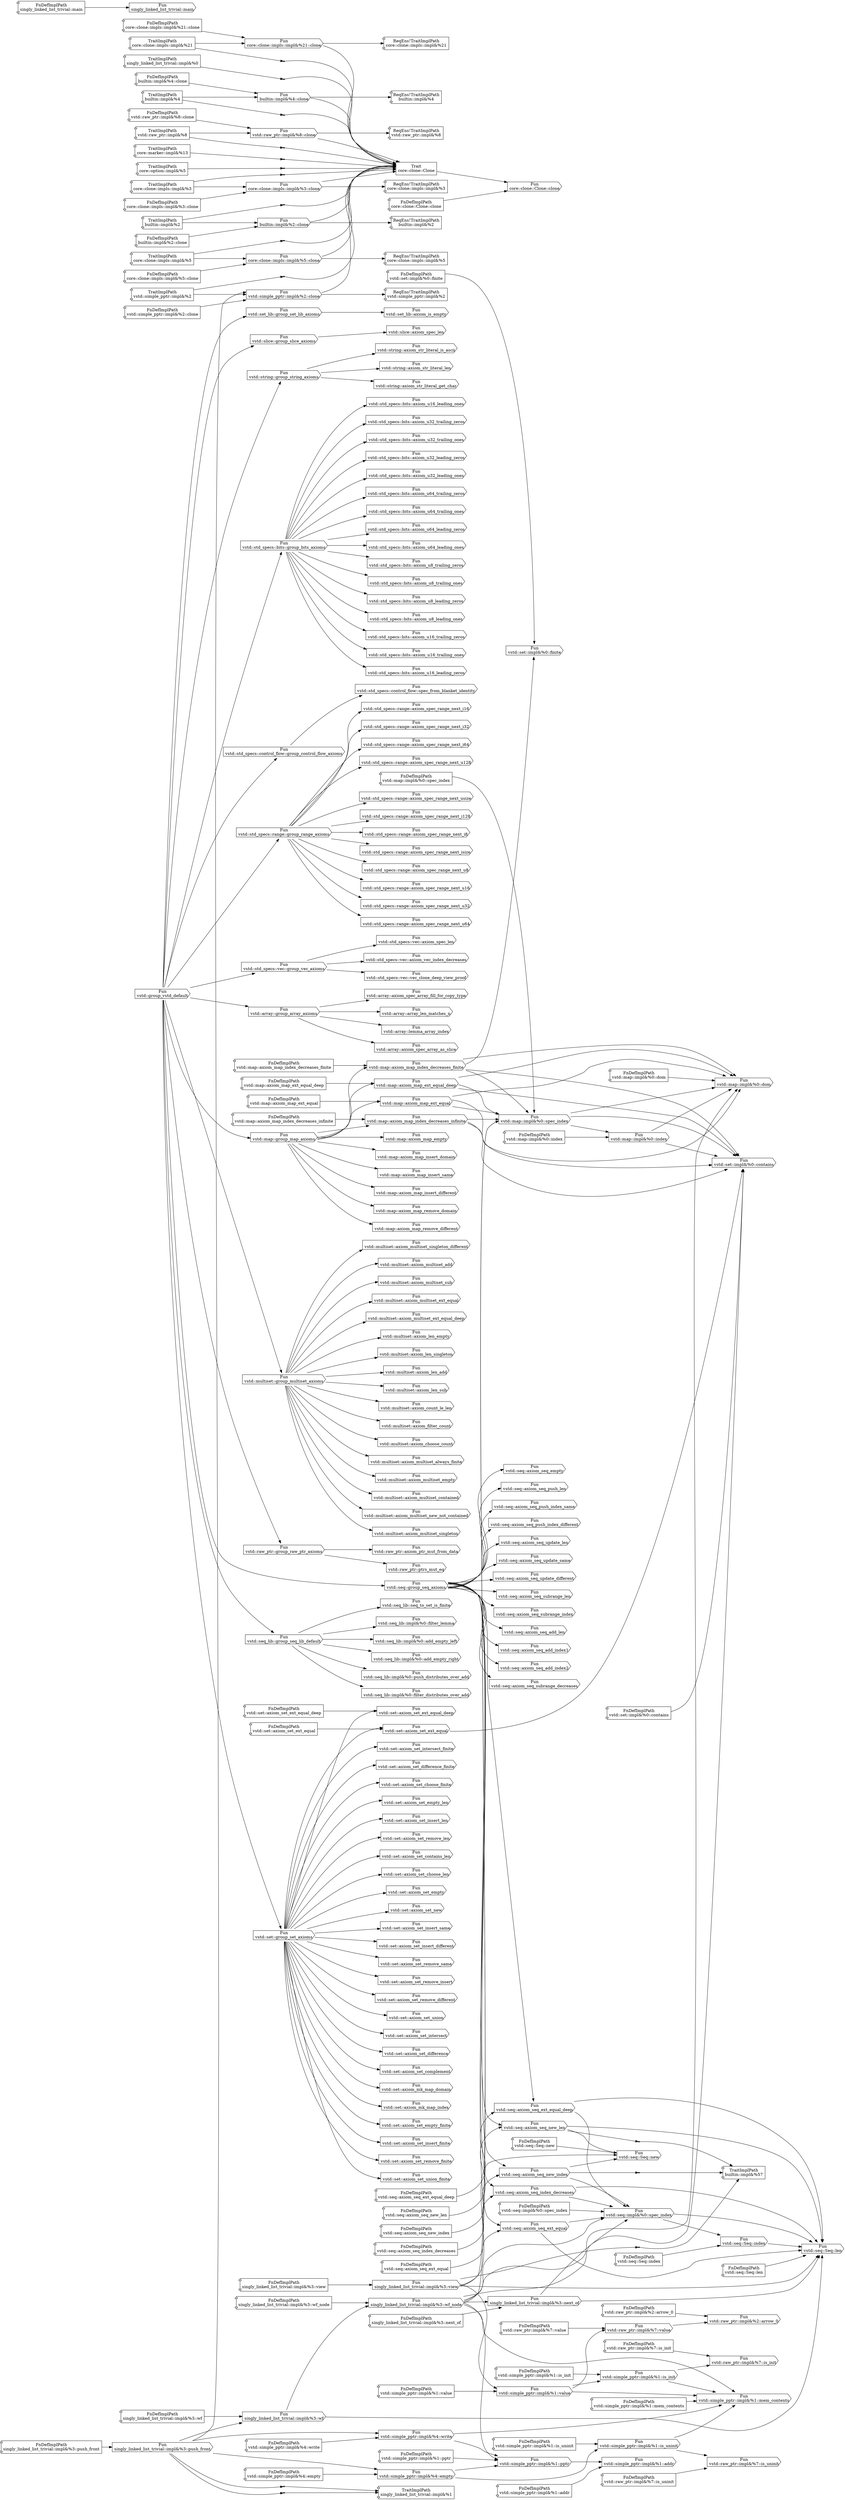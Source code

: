 digraph M {
  rankdir=LR;
  node [shape="box"];
  node_0 [margin=0.1, label="Fun\ncore::clone::impls::impl&%5::clone", shape="cds"]
  node_1 [margin=0.1, label="Fun\ncore::clone::Clone::clone", shape="cds"]
  node_2 [margin=0.1, label="Fun\ncore::clone::impls::impl&%21::clone", shape="cds"]
  node_3 [margin=0.1, label="Fun\ncore::clone::impls::impl&%3::clone", shape="cds"]
  node_4 [margin=0.1, label="Fun\nbuiltin::impl&%4::clone", shape="cds"]
  node_5 [margin=0.1, label="Fun\nbuiltin::impl&%2::clone", shape="cds"]
  node_6 [margin=0.1, label="Fun\nvstd::map::impl&%0::dom", shape="cds"]
  node_7 [margin=0.1, label="Fun\nvstd::map::impl&%0::index", shape="cds"]
  node_8 [margin=0.1, label="Fun\nvstd::map::axiom_map_index_decreases_finite", shape="cds"]
  node_9 [margin=0.1, label="Fun\nvstd::map::axiom_map_index_decreases_infinite", shape="cds"]
  node_10 [margin=0.1, label="Fun\nvstd::map::axiom_map_ext_equal", shape="cds"]
  node_11 [margin=0.1, label="Fun\nvstd::map::axiom_map_ext_equal_deep", shape="cds"]
  node_12 [margin=0.1, label="Fun\nvstd::raw_ptr::impl&%8::clone", shape="cds"]
  node_13 [margin=0.1, label="Fun\nvstd::seq::Seq::new", shape="cds"]
  node_14 [margin=0.1, label="Fun\nvstd::seq::Seq::len", shape="cds"]
  node_15 [margin=0.1, label="Fun\nvstd::seq::Seq::index", shape="cds"]
  node_16 [margin=0.1, label="Fun\nvstd::seq::axiom_seq_index_decreases", shape="cds"]
  node_17 [margin=0.1, label="Fun\nvstd::seq::axiom_seq_new_len", shape="cds"]
  node_18 [margin=0.1, label="Fun\nvstd::seq::axiom_seq_new_index", shape="cds"]
  node_19 [margin=0.1, label="Fun\nvstd::seq::axiom_seq_ext_equal", shape="cds"]
  node_20 [margin=0.1, label="Fun\nvstd::seq::axiom_seq_ext_equal_deep", shape="cds"]
  node_21 [margin=0.1, label="Fun\nvstd::set::impl&%0::contains", shape="cds"]
  node_22 [margin=0.1, label="Fun\nvstd::set::impl&%0::finite", shape="cds"]
  node_23 [margin=0.1, label="Fun\nvstd::set::axiom_set_ext_equal", shape="cds"]
  node_24 [margin=0.1, label="Fun\nvstd::set::axiom_set_ext_equal_deep", shape="cds"]
  node_25 [margin=0.1, label="Fun\nvstd::simple_pptr::impl&%1::addr", shape="cds"]
  node_26 [margin=0.1, label="Fun\nvstd::simple_pptr::impl&%1::mem_contents", shape="cds"]
  node_27 [margin=0.1, label="Fun\nvstd::simple_pptr::impl&%2::clone", shape="cds"]
  node_28 [margin=0.1, label="Fun\nvstd::simple_pptr::impl&%4::empty", shape="cds"]
  node_29 [margin=0.1, label="Fun\nvstd::simple_pptr::impl&%4::write", shape="cds"]
  node_30 [margin=0.1, label="Fun\nvstd::map::impl&%0::spec_index", shape="cds"]
  node_31 [margin=0.1, label="Fun\nvstd::raw_ptr::impl&%2::arrow_0", shape="cds"]
  node_32 [margin=0.1, label="Fun\nvstd::raw_ptr::impl&%7::is_init", shape="cds"]
  node_33 [margin=0.1, label="Fun\nvstd::raw_ptr::impl&%7::is_uninit", shape="cds"]
  node_34 [margin=0.1, label="Fun\nvstd::raw_ptr::impl&%7::value", shape="cds"]
  node_35 [margin=0.1, label="Fun\nvstd::seq::impl&%0::spec_index", shape="cds"]
  node_36 [margin=0.1, label="Fun\nvstd::simple_pptr::impl&%1::pptr", shape="cds"]
  node_37 [margin=0.1, label="Fun\nvstd::simple_pptr::impl&%1::is_init", shape="cds"]
  node_38 [margin=0.1, label="Fun\nvstd::simple_pptr::impl&%1::is_uninit", shape="cds"]
  node_39 [margin=0.1, label="Fun\nvstd::simple_pptr::impl&%1::value", shape="cds"]
  node_40 [margin=0.1, label="Fun\nsingly_linked_list_trivial::impl&%3::view", shape="cds"]
  node_41 [margin=0.1, label="Fun\nsingly_linked_list_trivial::impl&%3::next_of", shape="cds"]
  node_42 [margin=0.1, label="Fun\nsingly_linked_list_trivial::impl&%3::wf_node", shape="cds"]
  node_43 [margin=0.1, label="Fun\nsingly_linked_list_trivial::impl&%3::wf", shape="cds"]
  node_44 [margin=0.1, label="TraitImplPath\nvstd::raw_ptr::impl&%8", shape="component"]
  node_45 [margin=0.1, label="TraitImplPath\nvstd::simple_pptr::impl&%2", shape="component"]
  node_46 [margin=0.1, label="TraitImplPath\ncore::clone::impls::impl&%5", shape="component"]
  node_47 [margin=0.1, label="TraitImplPath\ncore::marker::impl&%13", shape="component"]
  node_48 [margin=0.1, label="TraitImplPath\ncore::clone::impls::impl&%3", shape="component"]
  node_49 [margin=0.1, label="TraitImplPath\ncore::clone::impls::impl&%21", shape="component"]
  node_50 [margin=0.1, label="TraitImplPath\ncore::option::impl&%5", shape="component"]
  node_51 [margin=0.1, label="TraitImplPath\nbuiltin::impl&%4", shape="component"]
  node_52 [margin=0.1, label="TraitImplPath\nbuiltin::impl&%2", shape="component"]
  node_53 [margin=0.1, label="TraitImplPath\nsingly_linked_list_trivial::impl&%0", shape="component"]
  node_54 [shape="point"]
  node_55 [margin=0.1, label="Trait\ncore::clone::Clone", shape="tab"]
  node_56 [shape="point"]
  node_57 [shape="point"]
  node_58 [shape="point"]
  node_59 [shape="point"]
  node_60 [shape="point"]
  node_61 [shape="point"]
  node_62 [shape="point"]
  node_63 [shape="point"]
  node_64 [shape="point"]
  node_65 [margin=0.1, label="FnDefImplPath\ncore::clone::impls::impl&%5::clone", shape="component"]
  node_66 [margin=0.1, label="ReqEns!TraitImplPath\ncore::clone::impls::impl&%5", shape="component"]
  node_67 [margin=0.1, label="FnDefImplPath\ncore::clone::Clone::clone", shape="component"]
  node_68 [margin=0.1, label="FnDefImplPath\ncore::clone::impls::impl&%21::clone", shape="component"]
  node_69 [margin=0.1, label="ReqEns!TraitImplPath\ncore::clone::impls::impl&%21", shape="component"]
  node_70 [margin=0.1, label="FnDefImplPath\ncore::clone::impls::impl&%3::clone", shape="component"]
  node_71 [margin=0.1, label="ReqEns!TraitImplPath\ncore::clone::impls::impl&%3", shape="component"]
  node_72 [margin=0.1, label="FnDefImplPath\nbuiltin::impl&%4::clone", shape="component"]
  node_73 [margin=0.1, label="ReqEns!TraitImplPath\nbuiltin::impl&%4", shape="component"]
  node_74 [margin=0.1, label="FnDefImplPath\nbuiltin::impl&%2::clone", shape="component"]
  node_75 [margin=0.1, label="ReqEns!TraitImplPath\nbuiltin::impl&%2", shape="component"]
  node_76 [margin=0.1, label="FnDefImplPath\nvstd::map::impl&%0::dom", shape="component"]
  node_77 [margin=0.1, label="FnDefImplPath\nvstd::map::impl&%0::index", shape="component"]
  node_78 [margin=0.1, label="FnDefImplPath\nvstd::map::impl&%0::spec_index", shape="component"]
  node_79 [margin=0.1, label="FnDefImplPath\nvstd::map::axiom_map_index_decreases_finite", shape="component"]
  node_80 [margin=0.1, label="FnDefImplPath\nvstd::map::axiom_map_index_decreases_infinite", shape="component"]
  node_81 [margin=0.1, label="FnDefImplPath\nvstd::map::axiom_map_ext_equal", shape="component"]
  node_82 [margin=0.1, label="FnDefImplPath\nvstd::map::axiom_map_ext_equal_deep", shape="component"]
  node_83 [margin=0.1, label="FnDefImplPath\nvstd::raw_ptr::impl&%2::arrow_0", shape="component"]
  node_84 [margin=0.1, label="FnDefImplPath\nvstd::raw_ptr::impl&%7::is_init", shape="component"]
  node_85 [margin=0.1, label="FnDefImplPath\nvstd::raw_ptr::impl&%7::is_uninit", shape="component"]
  node_86 [margin=0.1, label="FnDefImplPath\nvstd::raw_ptr::impl&%7::value", shape="component"]
  node_87 [margin=0.1, label="FnDefImplPath\nvstd::raw_ptr::impl&%8::clone", shape="component"]
  node_88 [margin=0.1, label="ReqEns!TraitImplPath\nvstd::raw_ptr::impl&%8", shape="component"]
  node_89 [margin=0.1, label="FnDefImplPath\nvstd::seq::Seq::new", shape="component"]
  node_90 [margin=0.1, label="FnDefImplPath\nvstd::seq::Seq::len", shape="component"]
  node_91 [margin=0.1, label="FnDefImplPath\nvstd::seq::Seq::index", shape="component"]
  node_92 [margin=0.1, label="FnDefImplPath\nvstd::seq::impl&%0::spec_index", shape="component"]
  node_93 [margin=0.1, label="FnDefImplPath\nvstd::seq::axiom_seq_index_decreases", shape="component"]
  node_94 [margin=0.1, label="FnDefImplPath\nvstd::seq::axiom_seq_new_len", shape="component"]
  node_95 [shape="point"]
  node_96 [margin=0.1, label="TraitImplPath\nbuiltin::impl&%57", shape="component"]
  node_97 [margin=0.1, label="FnDefImplPath\nvstd::seq::axiom_seq_new_index", shape="component"]
  node_98 [shape="point"]
  node_99 [margin=0.1, label="FnDefImplPath\nvstd::seq::axiom_seq_ext_equal", shape="component"]
  node_100 [margin=0.1, label="FnDefImplPath\nvstd::seq::axiom_seq_ext_equal_deep", shape="component"]
  node_101 [margin=0.1, label="FnDefImplPath\nvstd::set::impl&%0::contains", shape="component"]
  node_102 [margin=0.1, label="FnDefImplPath\nvstd::set::impl&%0::finite", shape="component"]
  node_103 [margin=0.1, label="FnDefImplPath\nvstd::set::axiom_set_ext_equal", shape="component"]
  node_104 [margin=0.1, label="FnDefImplPath\nvstd::set::axiom_set_ext_equal_deep", shape="component"]
  node_105 [margin=0.1, label="FnDefImplPath\nvstd::simple_pptr::impl&%1::pptr", shape="component"]
  node_106 [margin=0.1, label="FnDefImplPath\nvstd::simple_pptr::impl&%1::addr", shape="component"]
  node_107 [margin=0.1, label="FnDefImplPath\nvstd::simple_pptr::impl&%1::mem_contents", shape="component"]
  node_108 [margin=0.1, label="FnDefImplPath\nvstd::simple_pptr::impl&%1::is_init", shape="component"]
  node_109 [margin=0.1, label="FnDefImplPath\nvstd::simple_pptr::impl&%1::is_uninit", shape="component"]
  node_110 [margin=0.1, label="FnDefImplPath\nvstd::simple_pptr::impl&%1::value", shape="component"]
  node_111 [margin=0.1, label="FnDefImplPath\nvstd::simple_pptr::impl&%2::clone", shape="component"]
  node_112 [margin=0.1, label="ReqEns!TraitImplPath\nvstd::simple_pptr::impl&%2", shape="component"]
  node_113 [margin=0.1, label="FnDefImplPath\nvstd::simple_pptr::impl&%4::empty", shape="component"]
  node_114 [margin=0.1, label="FnDefImplPath\nvstd::simple_pptr::impl&%4::write", shape="component"]
  node_115 [margin=0.1, label="FnDefImplPath\nsingly_linked_list_trivial::impl&%3::view", shape="component"]
  node_116 [shape="point"]
  node_117 [margin=0.1, label="FnDefImplPath\nsingly_linked_list_trivial::impl&%3::next_of", shape="component"]
  node_118 [margin=0.1, label="FnDefImplPath\nsingly_linked_list_trivial::impl&%3::wf_node", shape="component"]
  node_119 [margin=0.1, label="FnDefImplPath\nsingly_linked_list_trivial::impl&%3::wf", shape="component"]
  node_120 [margin=0.1, label="Fun\nsingly_linked_list_trivial::impl&%3::push_front", shape="cds"]
  node_121 [margin=0.1, label="FnDefImplPath\nsingly_linked_list_trivial::impl&%3::push_front", shape="component"]
  node_122 [shape="point"]
  node_123 [margin=0.1, label="TraitImplPath\nsingly_linked_list_trivial::impl&%1", shape="component"]
  node_124 [shape="point"]
  node_125 [margin=0.1, label="Fun\nsingly_linked_list_trivial::main", shape="cds"]
  node_126 [margin=0.1, label="FnDefImplPath\nsingly_linked_list_trivial::main", shape="component"]
  node_127 [margin=0.1, label="Fun\nvstd::array::group_array_axioms", shape="cds"]
  node_128 [margin=0.1, label="Fun\nvstd::array::array_len_matches_n", shape="cds"]
  node_129 [margin=0.1, label="Fun\nvstd::array::lemma_array_index", shape="cds"]
  node_130 [margin=0.1, label="Fun\nvstd::array::axiom_spec_array_as_slice", shape="cds"]
  node_131 [margin=0.1, label="Fun\nvstd::array::axiom_spec_array_fill_for_copy_type", shape="cds"]
  node_132 [margin=0.1, label="Fun\nvstd::map::group_map_axioms", shape="cds"]
  node_133 [margin=0.1, label="Fun\nvstd::map::axiom_map_empty", shape="cds"]
  node_134 [margin=0.1, label="Fun\nvstd::map::axiom_map_insert_domain", shape="cds"]
  node_135 [margin=0.1, label="Fun\nvstd::map::axiom_map_insert_same", shape="cds"]
  node_136 [margin=0.1, label="Fun\nvstd::map::axiom_map_insert_different", shape="cds"]
  node_137 [margin=0.1, label="Fun\nvstd::map::axiom_map_remove_domain", shape="cds"]
  node_138 [margin=0.1, label="Fun\nvstd::map::axiom_map_remove_different", shape="cds"]
  node_139 [margin=0.1, label="Fun\nvstd::multiset::group_multiset_axioms", shape="cds"]
  node_140 [margin=0.1, label="Fun\nvstd::multiset::axiom_multiset_empty", shape="cds"]
  node_141 [margin=0.1, label="Fun\nvstd::multiset::axiom_multiset_contained", shape="cds"]
  node_142 [margin=0.1, label="Fun\nvstd::multiset::axiom_multiset_new_not_contained", shape="cds"]
  node_143 [margin=0.1, label="Fun\nvstd::multiset::axiom_multiset_singleton", shape="cds"]
  node_144 [margin=0.1, label="Fun\nvstd::multiset::axiom_multiset_singleton_different", shape="cds"]
  node_145 [margin=0.1, label="Fun\nvstd::multiset::axiom_multiset_add", shape="cds"]
  node_146 [margin=0.1, label="Fun\nvstd::multiset::axiom_multiset_sub", shape="cds"]
  node_147 [margin=0.1, label="Fun\nvstd::multiset::axiom_multiset_ext_equal", shape="cds"]
  node_148 [margin=0.1, label="Fun\nvstd::multiset::axiom_multiset_ext_equal_deep", shape="cds"]
  node_149 [margin=0.1, label="Fun\nvstd::multiset::axiom_len_empty", shape="cds"]
  node_150 [margin=0.1, label="Fun\nvstd::multiset::axiom_len_singleton", shape="cds"]
  node_151 [margin=0.1, label="Fun\nvstd::multiset::axiom_len_add", shape="cds"]
  node_152 [margin=0.1, label="Fun\nvstd::multiset::axiom_len_sub", shape="cds"]
  node_153 [margin=0.1, label="Fun\nvstd::multiset::axiom_count_le_len", shape="cds"]
  node_154 [margin=0.1, label="Fun\nvstd::multiset::axiom_filter_count", shape="cds"]
  node_155 [margin=0.1, label="Fun\nvstd::multiset::axiom_choose_count", shape="cds"]
  node_156 [margin=0.1, label="Fun\nvstd::multiset::axiom_multiset_always_finite", shape="cds"]
  node_157 [margin=0.1, label="Fun\nvstd::raw_ptr::group_raw_ptr_axioms", shape="cds"]
  node_158 [margin=0.1, label="Fun\nvstd::raw_ptr::axiom_ptr_mut_from_data", shape="cds"]
  node_159 [margin=0.1, label="Fun\nvstd::raw_ptr::ptrs_mut_eq", shape="cds"]
  node_160 [margin=0.1, label="Fun\nvstd::seq::group_seq_axioms", shape="cds"]
  node_161 [margin=0.1, label="Fun\nvstd::seq::axiom_seq_subrange_decreases", shape="cds"]
  node_162 [margin=0.1, label="Fun\nvstd::seq::axiom_seq_empty", shape="cds"]
  node_163 [margin=0.1, label="Fun\nvstd::seq::axiom_seq_push_len", shape="cds"]
  node_164 [margin=0.1, label="Fun\nvstd::seq::axiom_seq_push_index_same", shape="cds"]
  node_165 [margin=0.1, label="Fun\nvstd::seq::axiom_seq_push_index_different", shape="cds"]
  node_166 [margin=0.1, label="Fun\nvstd::seq::axiom_seq_update_len", shape="cds"]
  node_167 [margin=0.1, label="Fun\nvstd::seq::axiom_seq_update_same", shape="cds"]
  node_168 [margin=0.1, label="Fun\nvstd::seq::axiom_seq_update_different", shape="cds"]
  node_169 [margin=0.1, label="Fun\nvstd::seq::axiom_seq_subrange_len", shape="cds"]
  node_170 [margin=0.1, label="Fun\nvstd::seq::axiom_seq_subrange_index", shape="cds"]
  node_171 [margin=0.1, label="Fun\nvstd::seq::axiom_seq_add_len", shape="cds"]
  node_172 [margin=0.1, label="Fun\nvstd::seq::axiom_seq_add_index1", shape="cds"]
  node_173 [margin=0.1, label="Fun\nvstd::seq::axiom_seq_add_index2", shape="cds"]
  node_174 [margin=0.1, label="Fun\nvstd::seq_lib::group_seq_lib_default", shape="cds"]
  node_175 [margin=0.1, label="Fun\nvstd::seq_lib::impl&%0::filter_lemma", shape="cds"]
  node_176 [margin=0.1, label="Fun\nvstd::seq_lib::impl&%0::add_empty_left", shape="cds"]
  node_177 [margin=0.1, label="Fun\nvstd::seq_lib::impl&%0::add_empty_right", shape="cds"]
  node_178 [margin=0.1, label="Fun\nvstd::seq_lib::impl&%0::push_distributes_over_add", shape="cds"]
  node_179 [margin=0.1, label="Fun\nvstd::seq_lib::impl&%0::filter_distributes_over_add", shape="cds"]
  node_180 [margin=0.1, label="Fun\nvstd::seq_lib::seq_to_set_is_finite", shape="cds"]
  node_181 [margin=0.1, label="Fun\nvstd::set::group_set_axioms", shape="cds"]
  node_182 [margin=0.1, label="Fun\nvstd::set::axiom_set_empty", shape="cds"]
  node_183 [margin=0.1, label="Fun\nvstd::set::axiom_set_new", shape="cds"]
  node_184 [margin=0.1, label="Fun\nvstd::set::axiom_set_insert_same", shape="cds"]
  node_185 [margin=0.1, label="Fun\nvstd::set::axiom_set_insert_different", shape="cds"]
  node_186 [margin=0.1, label="Fun\nvstd::set::axiom_set_remove_same", shape="cds"]
  node_187 [margin=0.1, label="Fun\nvstd::set::axiom_set_remove_insert", shape="cds"]
  node_188 [margin=0.1, label="Fun\nvstd::set::axiom_set_remove_different", shape="cds"]
  node_189 [margin=0.1, label="Fun\nvstd::set::axiom_set_union", shape="cds"]
  node_190 [margin=0.1, label="Fun\nvstd::set::axiom_set_intersect", shape="cds"]
  node_191 [margin=0.1, label="Fun\nvstd::set::axiom_set_difference", shape="cds"]
  node_192 [margin=0.1, label="Fun\nvstd::set::axiom_set_complement", shape="cds"]
  node_193 [margin=0.1, label="Fun\nvstd::set::axiom_mk_map_domain", shape="cds"]
  node_194 [margin=0.1, label="Fun\nvstd::set::axiom_mk_map_index", shape="cds"]
  node_195 [margin=0.1, label="Fun\nvstd::set::axiom_set_empty_finite", shape="cds"]
  node_196 [margin=0.1, label="Fun\nvstd::set::axiom_set_insert_finite", shape="cds"]
  node_197 [margin=0.1, label="Fun\nvstd::set::axiom_set_remove_finite", shape="cds"]
  node_198 [margin=0.1, label="Fun\nvstd::set::axiom_set_union_finite", shape="cds"]
  node_199 [margin=0.1, label="Fun\nvstd::set::axiom_set_intersect_finite", shape="cds"]
  node_200 [margin=0.1, label="Fun\nvstd::set::axiom_set_difference_finite", shape="cds"]
  node_201 [margin=0.1, label="Fun\nvstd::set::axiom_set_choose_finite", shape="cds"]
  node_202 [margin=0.1, label="Fun\nvstd::set::axiom_set_empty_len", shape="cds"]
  node_203 [margin=0.1, label="Fun\nvstd::set::axiom_set_insert_len", shape="cds"]
  node_204 [margin=0.1, label="Fun\nvstd::set::axiom_set_remove_len", shape="cds"]
  node_205 [margin=0.1, label="Fun\nvstd::set::axiom_set_contains_len", shape="cds"]
  node_206 [margin=0.1, label="Fun\nvstd::set::axiom_set_choose_len", shape="cds"]
  node_207 [margin=0.1, label="Fun\nvstd::set_lib::group_set_lib_axioms", shape="cds"]
  node_208 [margin=0.1, label="Fun\nvstd::set_lib::axiom_is_empty", shape="cds"]
  node_209 [margin=0.1, label="Fun\nvstd::slice::group_slice_axioms", shape="cds"]
  node_210 [margin=0.1, label="Fun\nvstd::slice::axiom_spec_len", shape="cds"]
  node_211 [margin=0.1, label="Fun\nvstd::string::group_string_axioms", shape="cds"]
  node_212 [margin=0.1, label="Fun\nvstd::string::axiom_str_literal_is_ascii", shape="cds"]
  node_213 [margin=0.1, label="Fun\nvstd::string::axiom_str_literal_len", shape="cds"]
  node_214 [margin=0.1, label="Fun\nvstd::string::axiom_str_literal_get_char", shape="cds"]
  node_215 [margin=0.1, label="Fun\nvstd::std_specs::bits::group_bits_axioms", shape="cds"]
  node_216 [margin=0.1, label="Fun\nvstd::std_specs::bits::axiom_u8_trailing_zeros", shape="cds"]
  node_217 [margin=0.1, label="Fun\nvstd::std_specs::bits::axiom_u8_trailing_ones", shape="cds"]
  node_218 [margin=0.1, label="Fun\nvstd::std_specs::bits::axiom_u8_leading_zeros", shape="cds"]
  node_219 [margin=0.1, label="Fun\nvstd::std_specs::bits::axiom_u8_leading_ones", shape="cds"]
  node_220 [margin=0.1, label="Fun\nvstd::std_specs::bits::axiom_u16_trailing_zeros", shape="cds"]
  node_221 [margin=0.1, label="Fun\nvstd::std_specs::bits::axiom_u16_trailing_ones", shape="cds"]
  node_222 [margin=0.1, label="Fun\nvstd::std_specs::bits::axiom_u16_leading_zeros", shape="cds"]
  node_223 [margin=0.1, label="Fun\nvstd::std_specs::bits::axiom_u16_leading_ones", shape="cds"]
  node_224 [margin=0.1, label="Fun\nvstd::std_specs::bits::axiom_u32_trailing_zeros", shape="cds"]
  node_225 [margin=0.1, label="Fun\nvstd::std_specs::bits::axiom_u32_trailing_ones", shape="cds"]
  node_226 [margin=0.1, label="Fun\nvstd::std_specs::bits::axiom_u32_leading_zeros", shape="cds"]
  node_227 [margin=0.1, label="Fun\nvstd::std_specs::bits::axiom_u32_leading_ones", shape="cds"]
  node_228 [margin=0.1, label="Fun\nvstd::std_specs::bits::axiom_u64_trailing_zeros", shape="cds"]
  node_229 [margin=0.1, label="Fun\nvstd::std_specs::bits::axiom_u64_trailing_ones", shape="cds"]
  node_230 [margin=0.1, label="Fun\nvstd::std_specs::bits::axiom_u64_leading_zeros", shape="cds"]
  node_231 [margin=0.1, label="Fun\nvstd::std_specs::bits::axiom_u64_leading_ones", shape="cds"]
  node_232 [margin=0.1, label="Fun\nvstd::std_specs::control_flow::group_control_flow_axioms", shape="cds"]
  node_233 [margin=0.1, label="Fun\nvstd::std_specs::control_flow::spec_from_blanket_identity", shape="cds"]
  node_234 [margin=0.1, label="Fun\nvstd::std_specs::range::group_range_axioms", shape="cds"]
  node_235 [margin=0.1, label="Fun\nvstd::std_specs::range::axiom_spec_range_next_u8", shape="cds"]
  node_236 [margin=0.1, label="Fun\nvstd::std_specs::range::axiom_spec_range_next_u16", shape="cds"]
  node_237 [margin=0.1, label="Fun\nvstd::std_specs::range::axiom_spec_range_next_u32", shape="cds"]
  node_238 [margin=0.1, label="Fun\nvstd::std_specs::range::axiom_spec_range_next_u64", shape="cds"]
  node_239 [margin=0.1, label="Fun\nvstd::std_specs::range::axiom_spec_range_next_u128", shape="cds"]
  node_240 [margin=0.1, label="Fun\nvstd::std_specs::range::axiom_spec_range_next_usize", shape="cds"]
  node_241 [margin=0.1, label="Fun\nvstd::std_specs::range::axiom_spec_range_next_i8", shape="cds"]
  node_242 [margin=0.1, label="Fun\nvstd::std_specs::range::axiom_spec_range_next_i16", shape="cds"]
  node_243 [margin=0.1, label="Fun\nvstd::std_specs::range::axiom_spec_range_next_i32", shape="cds"]
  node_244 [margin=0.1, label="Fun\nvstd::std_specs::range::axiom_spec_range_next_i64", shape="cds"]
  node_245 [margin=0.1, label="Fun\nvstd::std_specs::range::axiom_spec_range_next_i128", shape="cds"]
  node_246 [margin=0.1, label="Fun\nvstd::std_specs::range::axiom_spec_range_next_isize", shape="cds"]
  node_247 [margin=0.1, label="Fun\nvstd::std_specs::vec::group_vec_axioms", shape="cds"]
  node_248 [margin=0.1, label="Fun\nvstd::std_specs::vec::axiom_spec_len", shape="cds"]
  node_249 [margin=0.1, label="Fun\nvstd::std_specs::vec::axiom_vec_index_decreases", shape="cds"]
  node_250 [margin=0.1, label="Fun\nvstd::std_specs::vec::vec_clone_deep_view_proof", shape="cds"]
  node_251 [margin=0.1, label="Fun\nvstd::group_vstd_default", shape="cds"]

  node_0 -> node_66
  node_0 -> node_55
  node_2 -> node_55
  node_2 -> node_69
  node_3 -> node_71
  node_3 -> node_55
  node_4 -> node_55
  node_4 -> node_73
  node_5 -> node_75
  node_5 -> node_55
  node_7 -> node_21
  node_7 -> node_6
  node_8 -> node_21
  node_8 -> node_6
  node_8 -> node_22
  node_8 -> node_30
  node_9 -> node_6
  node_9 -> node_30
  node_9 -> node_21
  node_10 -> node_30
  node_10 -> node_21
  node_10 -> node_6
  node_11 -> node_21
  node_11 -> node_30
  node_11 -> node_6
  node_12 -> node_88
  node_12 -> node_55
  node_15 -> node_14
  node_16 -> node_14
  node_16 -> node_35
  node_17 -> node_14
  node_17 -> node_13
  node_17 -> node_95
  node_18 -> node_98
  node_18 -> node_13
  node_18 -> node_35
  node_19 -> node_35
  node_19 -> node_14
  node_20 -> node_35
  node_20 -> node_14
  node_23 -> node_21
  node_27 -> node_112
  node_27 -> node_55
  node_28 -> node_36
  node_28 -> node_38
  node_29 -> node_36
  node_29 -> node_26
  node_30 -> node_6
  node_30 -> node_21
  node_30 -> node_7
  node_34 -> node_31
  node_35 -> node_14
  node_35 -> node_15
  node_36 -> node_25
  node_37 -> node_26
  node_37 -> node_32
  node_38 -> node_33
  node_38 -> node_26
  node_39 -> node_37
  node_39 -> node_34
  node_39 -> node_26
  node_40 -> node_14
  node_40 -> node_30
  node_40 -> node_116
  node_40 -> node_13
  node_40 -> node_39
  node_41 -> node_14
  node_41 -> node_35
  node_42 -> node_21
  node_42 -> node_6
  node_42 -> node_36
  node_42 -> node_30
  node_42 -> node_35
  node_42 -> node_26
  node_42 -> node_41
  node_43 -> node_42
  node_43 -> node_14
  node_44 -> node_12
  node_44 -> node_54
  node_45 -> node_56
  node_45 -> node_27
  node_46 -> node_57
  node_46 -> node_0
  node_47 -> node_58
  node_48 -> node_3
  node_48 -> node_59
  node_49 -> node_2
  node_49 -> node_60
  node_50 -> node_61
  node_51 -> node_62
  node_51 -> node_4
  node_52 -> node_63
  node_52 -> node_5
  node_53 -> node_64
  node_54 -> node_55
  node_55 -> node_1
  node_56 -> node_55
  node_57 -> node_55
  node_58 -> node_55
  node_59 -> node_55
  node_60 -> node_55
  node_61 -> node_55
  node_62 -> node_55
  node_63 -> node_55
  node_64 -> node_55
  node_65 -> node_0
  node_67 -> node_1
  node_68 -> node_2
  node_70 -> node_3
  node_72 -> node_4
  node_74 -> node_5
  node_76 -> node_6
  node_77 -> node_7
  node_78 -> node_30
  node_79 -> node_8
  node_80 -> node_9
  node_81 -> node_10
  node_82 -> node_11
  node_83 -> node_31
  node_84 -> node_32
  node_85 -> node_33
  node_86 -> node_34
  node_87 -> node_12
  node_89 -> node_13
  node_90 -> node_14
  node_91 -> node_15
  node_92 -> node_35
  node_93 -> node_16
  node_94 -> node_17
  node_95 -> node_96
  node_97 -> node_18
  node_98 -> node_96
  node_99 -> node_19
  node_100 -> node_20
  node_101 -> node_21
  node_102 -> node_22
  node_103 -> node_23
  node_104 -> node_24
  node_105 -> node_36
  node_106 -> node_25
  node_107 -> node_26
  node_108 -> node_37
  node_109 -> node_38
  node_110 -> node_39
  node_111 -> node_27
  node_113 -> node_28
  node_114 -> node_29
  node_115 -> node_40
  node_116 -> node_96
  node_117 -> node_41
  node_118 -> node_42
  node_119 -> node_43
  node_120 -> node_122
  node_120 -> node_29
  node_120 -> node_27
  node_120 -> node_28
  node_120 -> node_43
  node_120 -> node_124
  node_121 -> node_120
  node_122 -> node_123
  node_124 -> node_123
  node_126 -> node_125
  node_127 -> node_129
  node_127 -> node_130
  node_127 -> node_131
  node_127 -> node_128
  node_132 -> node_10
  node_132 -> node_11
  node_132 -> node_9
  node_132 -> node_136
  node_132 -> node_133
  node_132 -> node_138
  node_132 -> node_8
  node_132 -> node_134
  node_132 -> node_135
  node_132 -> node_137
  node_139 -> node_142
  node_139 -> node_145
  node_139 -> node_143
  node_139 -> node_151
  node_139 -> node_140
  node_139 -> node_153
  node_139 -> node_155
  node_139 -> node_146
  node_139 -> node_148
  node_139 -> node_149
  node_139 -> node_150
  node_139 -> node_154
  node_139 -> node_156
  node_139 -> node_141
  node_139 -> node_144
  node_139 -> node_147
  node_139 -> node_152
  node_157 -> node_158
  node_157 -> node_159
  node_160 -> node_161
  node_160 -> node_170
  node_160 -> node_172
  node_160 -> node_163
  node_160 -> node_165
  node_160 -> node_17
  node_160 -> node_171
  node_160 -> node_168
  node_160 -> node_167
  node_160 -> node_162
  node_160 -> node_166
  node_160 -> node_16
  node_160 -> node_169
  node_160 -> node_164
  node_160 -> node_18
  node_160 -> node_173
  node_160 -> node_19
  node_160 -> node_20
  node_174 -> node_177
  node_174 -> node_179
  node_174 -> node_178
  node_174 -> node_175
  node_174 -> node_176
  node_174 -> node_180
  node_181 -> node_188
  node_181 -> node_24
  node_181 -> node_186
  node_181 -> node_195
  node_181 -> node_199
  node_181 -> node_183
  node_181 -> node_23
  node_181 -> node_197
  node_181 -> node_193
  node_181 -> node_201
  node_181 -> node_196
  node_181 -> node_203
  node_181 -> node_198
  node_181 -> node_204
  node_181 -> node_205
  node_181 -> node_187
  node_181 -> node_190
  node_181 -> node_206
  node_181 -> node_182
  node_181 -> node_191
  node_181 -> node_192
  node_181 -> node_202
  node_181 -> node_184
  node_181 -> node_194
  node_181 -> node_185
  node_181 -> node_200
  node_181 -> node_189
  node_207 -> node_208
  node_209 -> node_210
  node_211 -> node_212
  node_211 -> node_213
  node_211 -> node_214
  node_215 -> node_223
  node_215 -> node_216
  node_215 -> node_221
  node_215 -> node_228
  node_215 -> node_222
  node_215 -> node_227
  node_215 -> node_220
  node_215 -> node_226
  node_215 -> node_229
  node_215 -> node_225
  node_215 -> node_230
  node_215 -> node_231
  node_215 -> node_218
  node_215 -> node_217
  node_215 -> node_224
  node_215 -> node_219
  node_232 -> node_233
  node_234 -> node_238
  node_234 -> node_236
  node_234 -> node_240
  node_234 -> node_242
  node_234 -> node_237
  node_234 -> node_243
  node_234 -> node_245
  node_234 -> node_246
  node_234 -> node_244
  node_234 -> node_239
  node_234 -> node_235
  node_234 -> node_241
  node_247 -> node_249
  node_247 -> node_248
  node_247 -> node_250
  node_251 -> node_247
  node_251 -> node_209
  node_251 -> node_211
  node_251 -> node_215
  node_251 -> node_132
  node_251 -> node_181
  node_251 -> node_232
  node_251 -> node_234
  node_251 -> node_139
  node_251 -> node_157
  node_251 -> node_127
  node_251 -> node_174
  node_251 -> node_207
  node_251 -> node_160
}
